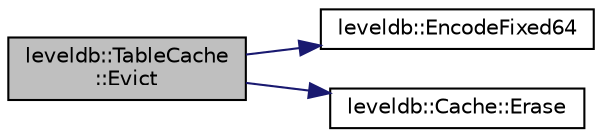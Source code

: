 digraph "leveldb::TableCache::Evict"
{
  edge [fontname="Helvetica",fontsize="10",labelfontname="Helvetica",labelfontsize="10"];
  node [fontname="Helvetica",fontsize="10",shape=record];
  rankdir="LR";
  Node1 [label="leveldb::TableCache\l::Evict",height=0.2,width=0.4,color="black", fillcolor="grey75", style="filled" fontcolor="black"];
  Node1 -> Node2 [color="midnightblue",fontsize="10",style="solid"];
  Node2 [label="leveldb::EncodeFixed64",height=0.2,width=0.4,color="black", fillcolor="white", style="filled",URL="$namespaceleveldb.html#a725a2c0ebf763116b4ca3fb78564ff70"];
  Node1 -> Node3 [color="midnightblue",fontsize="10",style="solid"];
  Node3 [label="leveldb::Cache::Erase",height=0.2,width=0.4,color="black", fillcolor="white", style="filled",URL="$classleveldb_1_1_cache.html#af833a38763598253338de37aba079db6"];
}
